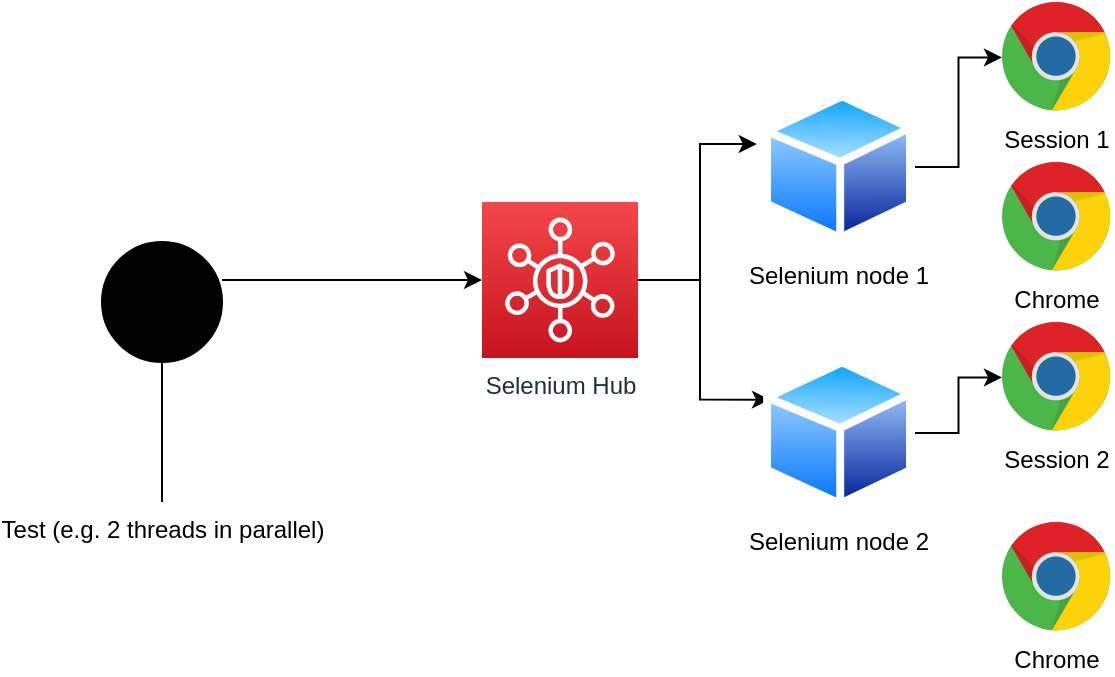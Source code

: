 <mxfile version="15.5.7" type="device"><diagram id="FOdE5rn_b2XjaiNSKXeu" name="Page-1"><mxGraphModel dx="1865" dy="489" grid="1" gridSize="10" guides="1" tooltips="1" connect="1" arrows="1" fold="1" page="1" pageScale="1" pageWidth="827" pageHeight="1169" math="0" shadow="0"><root><mxCell id="0"/><mxCell id="1" parent="0"/><mxCell id="wgCJ3uirybPRXIHPxBSl-13" style="edgeStyle=orthogonalEdgeStyle;rounded=0;orthogonalLoop=1;jettySize=auto;html=1;entryX=-0.034;entryY=0.347;entryDx=0;entryDy=0;entryPerimeter=0;" edge="1" parent="1" source="wgCJ3uirybPRXIHPxBSl-2" target="wgCJ3uirybPRXIHPxBSl-5"><mxGeometry relative="1" as="geometry"/></mxCell><mxCell id="wgCJ3uirybPRXIHPxBSl-15" style="edgeStyle=orthogonalEdgeStyle;rounded=0;orthogonalLoop=1;jettySize=auto;html=1;entryX=0;entryY=0.25;entryDx=0;entryDy=0;" edge="1" parent="1" source="wgCJ3uirybPRXIHPxBSl-2" target="wgCJ3uirybPRXIHPxBSl-6"><mxGeometry relative="1" as="geometry"/></mxCell><mxCell id="wgCJ3uirybPRXIHPxBSl-2" value="Selenium Hub" style="sketch=0;points=[[0,0,0],[0.25,0,0],[0.5,0,0],[0.75,0,0],[1,0,0],[0,1,0],[0.25,1,0],[0.5,1,0],[0.75,1,0],[1,1,0],[0,0.25,0],[0,0.5,0],[0,0.75,0],[1,0.25,0],[1,0.5,0],[1,0.75,0]];outlineConnect=0;fontColor=#232F3E;gradientColor=#F54749;gradientDirection=north;fillColor=#C7131F;strokeColor=#ffffff;dashed=0;verticalLabelPosition=bottom;verticalAlign=top;align=center;html=1;fontSize=12;fontStyle=0;aspect=fixed;shape=mxgraph.aws4.resourceIcon;resIcon=mxgraph.aws4.security_hub;" vertex="1" parent="1"><mxGeometry x="-580" y="210" width="78" height="78" as="geometry"/></mxCell><mxCell id="wgCJ3uirybPRXIHPxBSl-4" value="Session 1" style="dashed=0;outlineConnect=0;html=1;align=center;labelPosition=center;verticalLabelPosition=bottom;verticalAlign=top;shape=mxgraph.weblogos.chrome" vertex="1" parent="1"><mxGeometry x="-320" y="110" width="54.8" height="55.4" as="geometry"/></mxCell><mxCell id="wgCJ3uirybPRXIHPxBSl-14" style="edgeStyle=orthogonalEdgeStyle;rounded=0;orthogonalLoop=1;jettySize=auto;html=1;" edge="1" parent="1" source="wgCJ3uirybPRXIHPxBSl-5" target="wgCJ3uirybPRXIHPxBSl-4"><mxGeometry relative="1" as="geometry"/></mxCell><mxCell id="wgCJ3uirybPRXIHPxBSl-5" value="Selenium node 1" style="aspect=fixed;perimeter=ellipsePerimeter;html=1;align=center;shadow=0;dashed=0;spacingTop=3;image;image=img/lib/active_directory/generic_node.svg;" vertex="1" parent="1"><mxGeometry x="-440" y="155" width="76.53" height="75" as="geometry"/></mxCell><mxCell id="wgCJ3uirybPRXIHPxBSl-16" style="edgeStyle=orthogonalEdgeStyle;rounded=0;orthogonalLoop=1;jettySize=auto;html=1;" edge="1" parent="1" source="wgCJ3uirybPRXIHPxBSl-6" target="wgCJ3uirybPRXIHPxBSl-8"><mxGeometry relative="1" as="geometry"/></mxCell><mxCell id="wgCJ3uirybPRXIHPxBSl-6" value="Selenium node 2" style="aspect=fixed;perimeter=ellipsePerimeter;html=1;align=center;shadow=0;dashed=0;spacingTop=3;image;image=img/lib/active_directory/generic_node.svg;" vertex="1" parent="1"><mxGeometry x="-440" y="288" width="76.53" height="75" as="geometry"/></mxCell><mxCell id="wgCJ3uirybPRXIHPxBSl-7" value="Chrome" style="dashed=0;outlineConnect=0;html=1;align=center;labelPosition=center;verticalLabelPosition=bottom;verticalAlign=top;shape=mxgraph.weblogos.chrome" vertex="1" parent="1"><mxGeometry x="-320" y="190" width="54.8" height="55.4" as="geometry"/></mxCell><mxCell id="wgCJ3uirybPRXIHPxBSl-8" value="Session 2" style="dashed=0;outlineConnect=0;html=1;align=center;labelPosition=center;verticalLabelPosition=bottom;verticalAlign=top;shape=mxgraph.weblogos.chrome" vertex="1" parent="1"><mxGeometry x="-320" y="270" width="54.8" height="55.4" as="geometry"/></mxCell><mxCell id="wgCJ3uirybPRXIHPxBSl-9" value="Chrome" style="dashed=0;outlineConnect=0;html=1;align=center;labelPosition=center;verticalLabelPosition=bottom;verticalAlign=top;shape=mxgraph.weblogos.chrome" vertex="1" parent="1"><mxGeometry x="-320" y="370" width="54.8" height="55.4" as="geometry"/></mxCell><mxCell id="wgCJ3uirybPRXIHPxBSl-12" style="edgeStyle=orthogonalEdgeStyle;rounded=0;orthogonalLoop=1;jettySize=auto;html=1;entryX=0;entryY=0.5;entryDx=0;entryDy=0;entryPerimeter=0;" edge="1" parent="1" source="wgCJ3uirybPRXIHPxBSl-11" target="wgCJ3uirybPRXIHPxBSl-2"><mxGeometry relative="1" as="geometry"><Array as="points"><mxPoint x="-660" y="249"/><mxPoint x="-660" y="249"/></Array></mxGeometry></mxCell><mxCell id="wgCJ3uirybPRXIHPxBSl-11" value="Test (e.g. 2 threads in parallel)" style="verticalLabelPosition=bottom;shadow=0;dashed=0;align=center;html=1;verticalAlign=top;shape=mxgraph.electrical.transmission.testPoint;" vertex="1" parent="1"><mxGeometry x="-770" y="230" width="60" height="130" as="geometry"/></mxCell></root></mxGraphModel></diagram></mxfile>